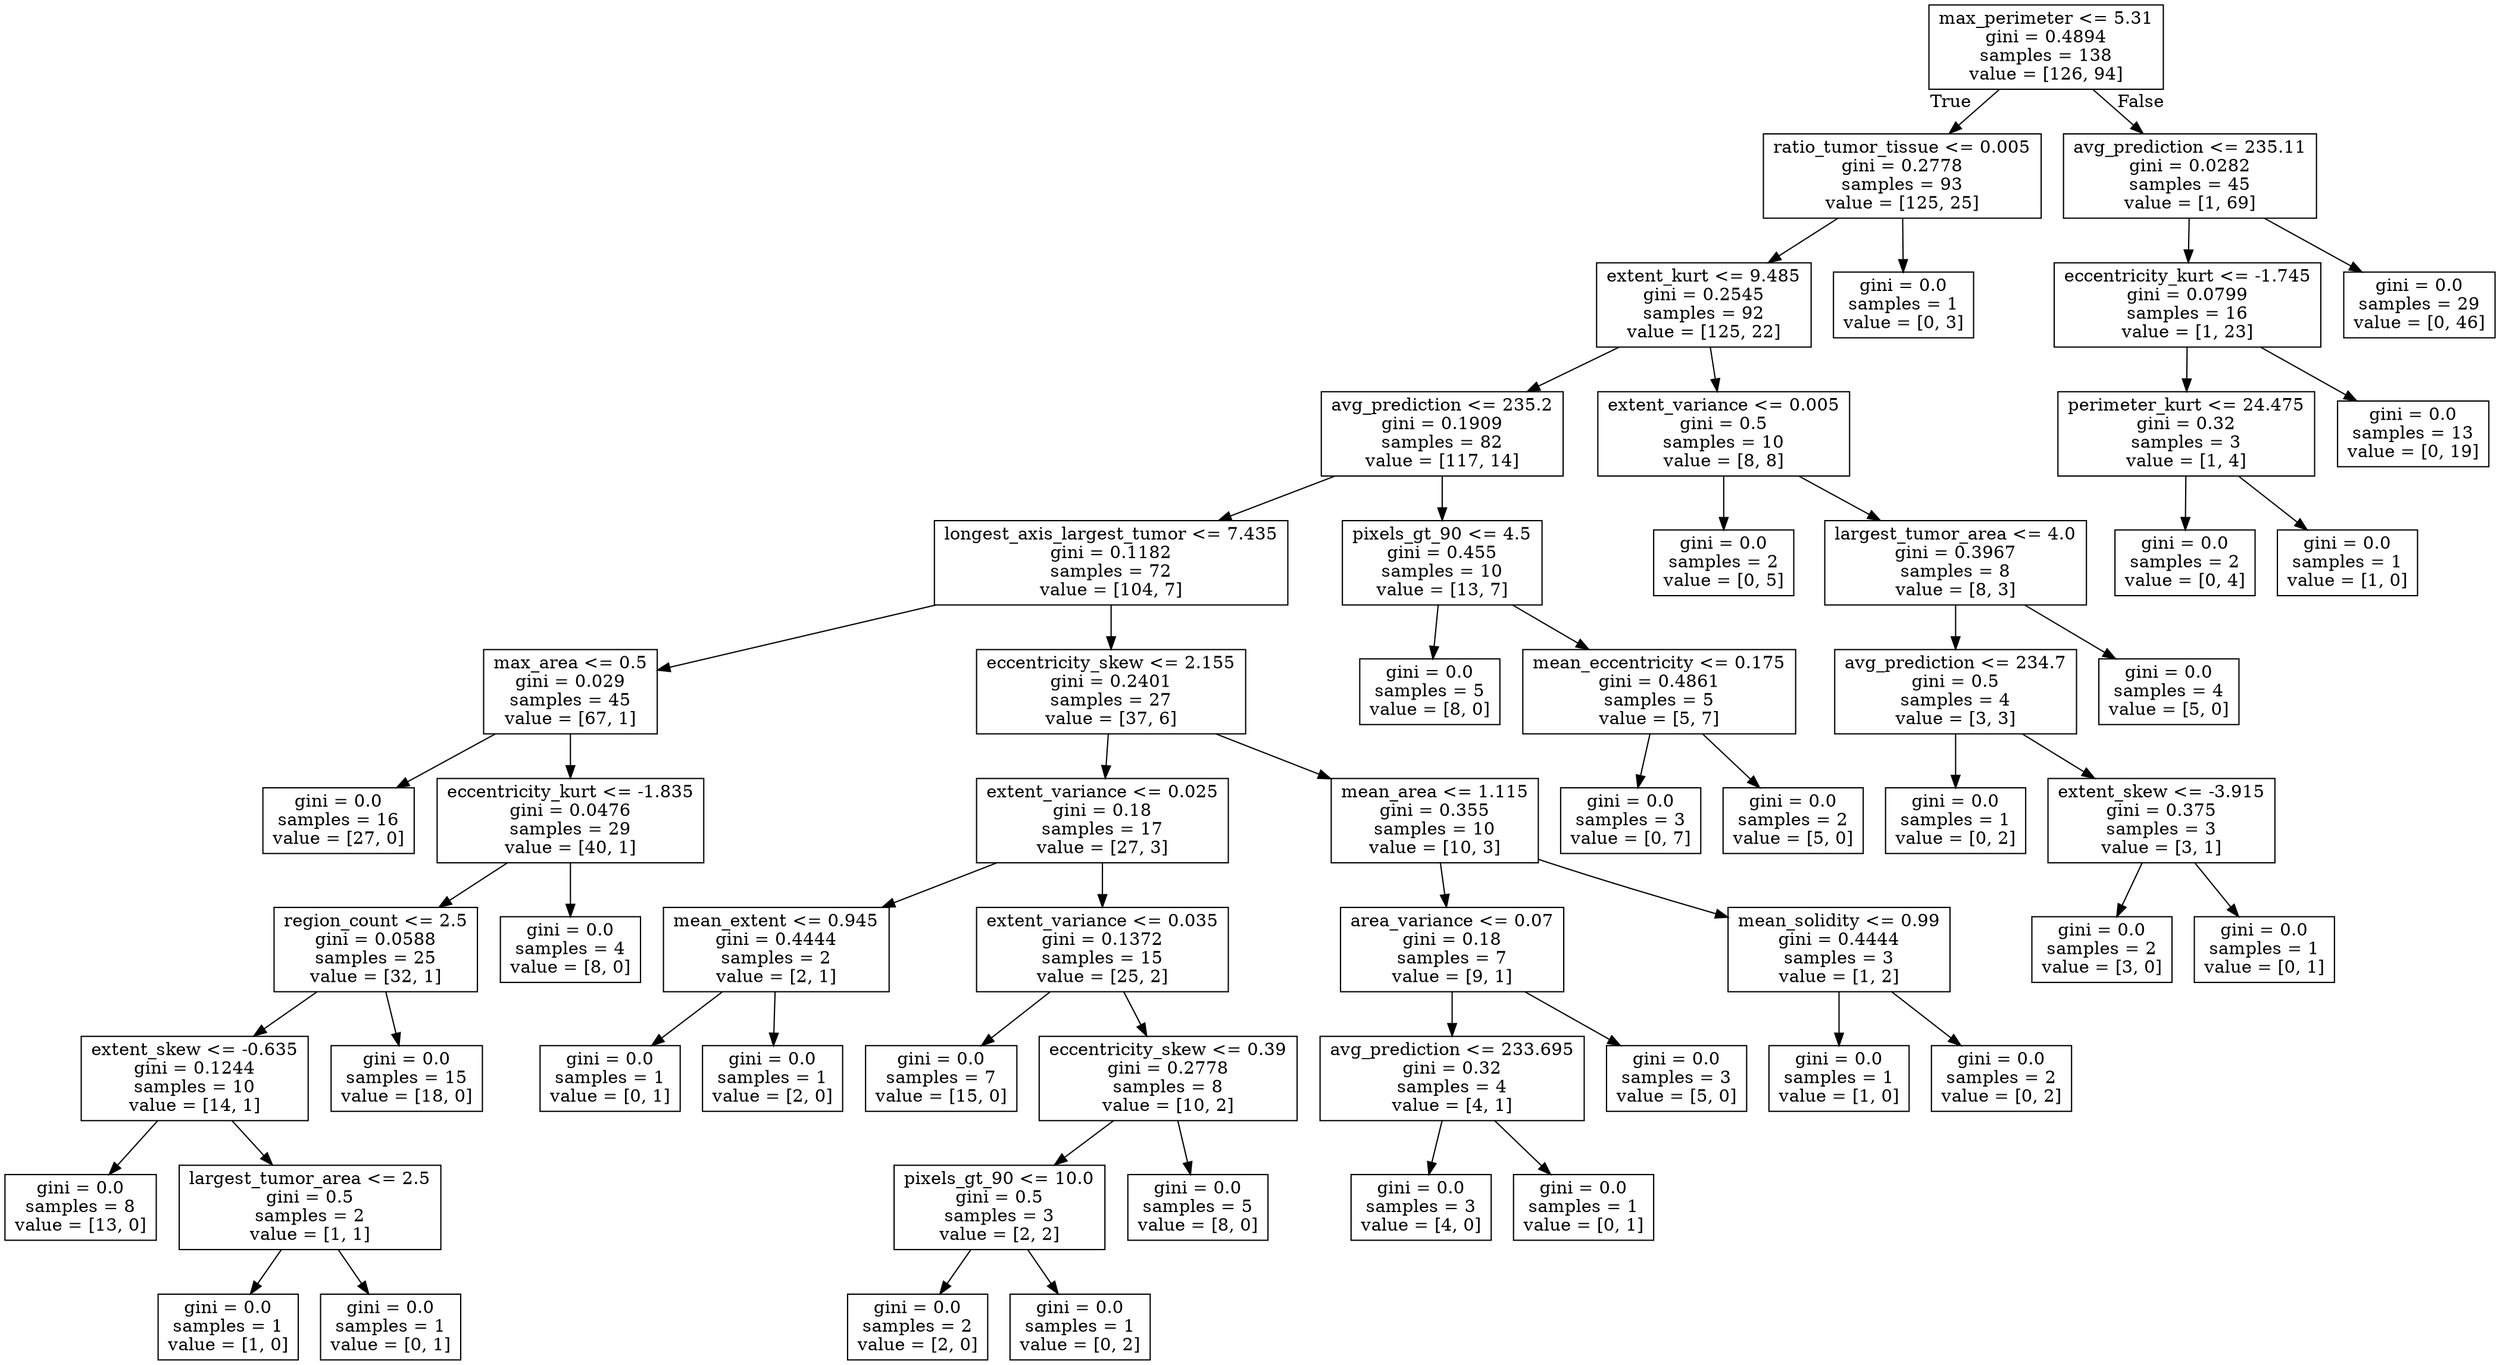 digraph Tree {
node [shape=box] ;
0 [label="max_perimeter <= 5.31\ngini = 0.4894\nsamples = 138\nvalue = [126, 94]"] ;
1 [label="ratio_tumor_tissue <= 0.005\ngini = 0.2778\nsamples = 93\nvalue = [125, 25]"] ;
0 -> 1 [labeldistance=2.5, labelangle=45, headlabel="True"] ;
2 [label="extent_kurt <= 9.485\ngini = 0.2545\nsamples = 92\nvalue = [125, 22]"] ;
1 -> 2 ;
3 [label="avg_prediction <= 235.2\ngini = 0.1909\nsamples = 82\nvalue = [117, 14]"] ;
2 -> 3 ;
4 [label="longest_axis_largest_tumor <= 7.435\ngini = 0.1182\nsamples = 72\nvalue = [104, 7]"] ;
3 -> 4 ;
5 [label="max_area <= 0.5\ngini = 0.029\nsamples = 45\nvalue = [67, 1]"] ;
4 -> 5 ;
6 [label="gini = 0.0\nsamples = 16\nvalue = [27, 0]"] ;
5 -> 6 ;
7 [label="eccentricity_kurt <= -1.835\ngini = 0.0476\nsamples = 29\nvalue = [40, 1]"] ;
5 -> 7 ;
8 [label="region_count <= 2.5\ngini = 0.0588\nsamples = 25\nvalue = [32, 1]"] ;
7 -> 8 ;
9 [label="extent_skew <= -0.635\ngini = 0.1244\nsamples = 10\nvalue = [14, 1]"] ;
8 -> 9 ;
10 [label="gini = 0.0\nsamples = 8\nvalue = [13, 0]"] ;
9 -> 10 ;
11 [label="largest_tumor_area <= 2.5\ngini = 0.5\nsamples = 2\nvalue = [1, 1]"] ;
9 -> 11 ;
12 [label="gini = 0.0\nsamples = 1\nvalue = [1, 0]"] ;
11 -> 12 ;
13 [label="gini = 0.0\nsamples = 1\nvalue = [0, 1]"] ;
11 -> 13 ;
14 [label="gini = 0.0\nsamples = 15\nvalue = [18, 0]"] ;
8 -> 14 ;
15 [label="gini = 0.0\nsamples = 4\nvalue = [8, 0]"] ;
7 -> 15 ;
16 [label="eccentricity_skew <= 2.155\ngini = 0.2401\nsamples = 27\nvalue = [37, 6]"] ;
4 -> 16 ;
17 [label="extent_variance <= 0.025\ngini = 0.18\nsamples = 17\nvalue = [27, 3]"] ;
16 -> 17 ;
18 [label="mean_extent <= 0.945\ngini = 0.4444\nsamples = 2\nvalue = [2, 1]"] ;
17 -> 18 ;
19 [label="gini = 0.0\nsamples = 1\nvalue = [0, 1]"] ;
18 -> 19 ;
20 [label="gini = 0.0\nsamples = 1\nvalue = [2, 0]"] ;
18 -> 20 ;
21 [label="extent_variance <= 0.035\ngini = 0.1372\nsamples = 15\nvalue = [25, 2]"] ;
17 -> 21 ;
22 [label="gini = 0.0\nsamples = 7\nvalue = [15, 0]"] ;
21 -> 22 ;
23 [label="eccentricity_skew <= 0.39\ngini = 0.2778\nsamples = 8\nvalue = [10, 2]"] ;
21 -> 23 ;
24 [label="pixels_gt_90 <= 10.0\ngini = 0.5\nsamples = 3\nvalue = [2, 2]"] ;
23 -> 24 ;
25 [label="gini = 0.0\nsamples = 2\nvalue = [2, 0]"] ;
24 -> 25 ;
26 [label="gini = 0.0\nsamples = 1\nvalue = [0, 2]"] ;
24 -> 26 ;
27 [label="gini = 0.0\nsamples = 5\nvalue = [8, 0]"] ;
23 -> 27 ;
28 [label="mean_area <= 1.115\ngini = 0.355\nsamples = 10\nvalue = [10, 3]"] ;
16 -> 28 ;
29 [label="area_variance <= 0.07\ngini = 0.18\nsamples = 7\nvalue = [9, 1]"] ;
28 -> 29 ;
30 [label="avg_prediction <= 233.695\ngini = 0.32\nsamples = 4\nvalue = [4, 1]"] ;
29 -> 30 ;
31 [label="gini = 0.0\nsamples = 3\nvalue = [4, 0]"] ;
30 -> 31 ;
32 [label="gini = 0.0\nsamples = 1\nvalue = [0, 1]"] ;
30 -> 32 ;
33 [label="gini = 0.0\nsamples = 3\nvalue = [5, 0]"] ;
29 -> 33 ;
34 [label="mean_solidity <= 0.99\ngini = 0.4444\nsamples = 3\nvalue = [1, 2]"] ;
28 -> 34 ;
35 [label="gini = 0.0\nsamples = 1\nvalue = [1, 0]"] ;
34 -> 35 ;
36 [label="gini = 0.0\nsamples = 2\nvalue = [0, 2]"] ;
34 -> 36 ;
37 [label="pixels_gt_90 <= 4.5\ngini = 0.455\nsamples = 10\nvalue = [13, 7]"] ;
3 -> 37 ;
38 [label="gini = 0.0\nsamples = 5\nvalue = [8, 0]"] ;
37 -> 38 ;
39 [label="mean_eccentricity <= 0.175\ngini = 0.4861\nsamples = 5\nvalue = [5, 7]"] ;
37 -> 39 ;
40 [label="gini = 0.0\nsamples = 3\nvalue = [0, 7]"] ;
39 -> 40 ;
41 [label="gini = 0.0\nsamples = 2\nvalue = [5, 0]"] ;
39 -> 41 ;
42 [label="extent_variance <= 0.005\ngini = 0.5\nsamples = 10\nvalue = [8, 8]"] ;
2 -> 42 ;
43 [label="gini = 0.0\nsamples = 2\nvalue = [0, 5]"] ;
42 -> 43 ;
44 [label="largest_tumor_area <= 4.0\ngini = 0.3967\nsamples = 8\nvalue = [8, 3]"] ;
42 -> 44 ;
45 [label="avg_prediction <= 234.7\ngini = 0.5\nsamples = 4\nvalue = [3, 3]"] ;
44 -> 45 ;
46 [label="gini = 0.0\nsamples = 1\nvalue = [0, 2]"] ;
45 -> 46 ;
47 [label="extent_skew <= -3.915\ngini = 0.375\nsamples = 3\nvalue = [3, 1]"] ;
45 -> 47 ;
48 [label="gini = 0.0\nsamples = 2\nvalue = [3, 0]"] ;
47 -> 48 ;
49 [label="gini = 0.0\nsamples = 1\nvalue = [0, 1]"] ;
47 -> 49 ;
50 [label="gini = 0.0\nsamples = 4\nvalue = [5, 0]"] ;
44 -> 50 ;
51 [label="gini = 0.0\nsamples = 1\nvalue = [0, 3]"] ;
1 -> 51 ;
52 [label="avg_prediction <= 235.11\ngini = 0.0282\nsamples = 45\nvalue = [1, 69]"] ;
0 -> 52 [labeldistance=2.5, labelangle=-45, headlabel="False"] ;
53 [label="eccentricity_kurt <= -1.745\ngini = 0.0799\nsamples = 16\nvalue = [1, 23]"] ;
52 -> 53 ;
54 [label="perimeter_kurt <= 24.475\ngini = 0.32\nsamples = 3\nvalue = [1, 4]"] ;
53 -> 54 ;
55 [label="gini = 0.0\nsamples = 2\nvalue = [0, 4]"] ;
54 -> 55 ;
56 [label="gini = 0.0\nsamples = 1\nvalue = [1, 0]"] ;
54 -> 56 ;
57 [label="gini = 0.0\nsamples = 13\nvalue = [0, 19]"] ;
53 -> 57 ;
58 [label="gini = 0.0\nsamples = 29\nvalue = [0, 46]"] ;
52 -> 58 ;
}